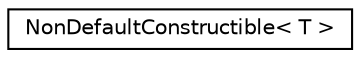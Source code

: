 digraph "Graphical Class Hierarchy"
{
  edge [fontname="Helvetica",fontsize="10",labelfontname="Helvetica",labelfontsize="10"];
  node [fontname="Helvetica",fontsize="10",shape=record];
  rankdir="LR";
  Node0 [label="NonDefaultConstructible\< T \>",height=0.2,width=0.4,color="black", fillcolor="white", style="filled",URL="$struct_non_default_constructible.html"];
}
